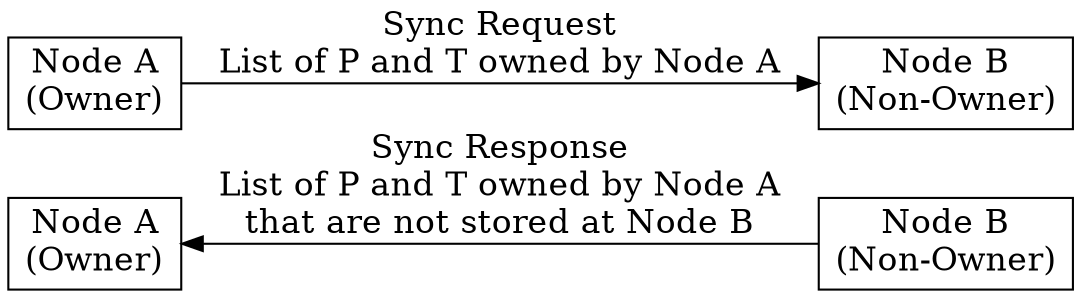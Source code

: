 // State sync messages
digraph {
    rankdir=LR
    node [fontsize=16 shape=box]
    edge [fontsize=16]

    subgraph response {
        a2 [label="Node A\n(Owner)" rank=0]
        b2 [label="Node B\n(Non-Owner)"]

        b2 -> a2 [label="Sync Response\nList of P and T owned by Node A\nthat are not stored at Node B"]
    }

    subgraph request {
        a [label="Node A\n(Owner)"]
        b [label="Node B\n(Non-Owner)"]

        a -> b [label="Sync Request\nList of P and T owned by Node A"]
    }

    {rank=same; a; a2}
    {rank=same; b; b2}
}